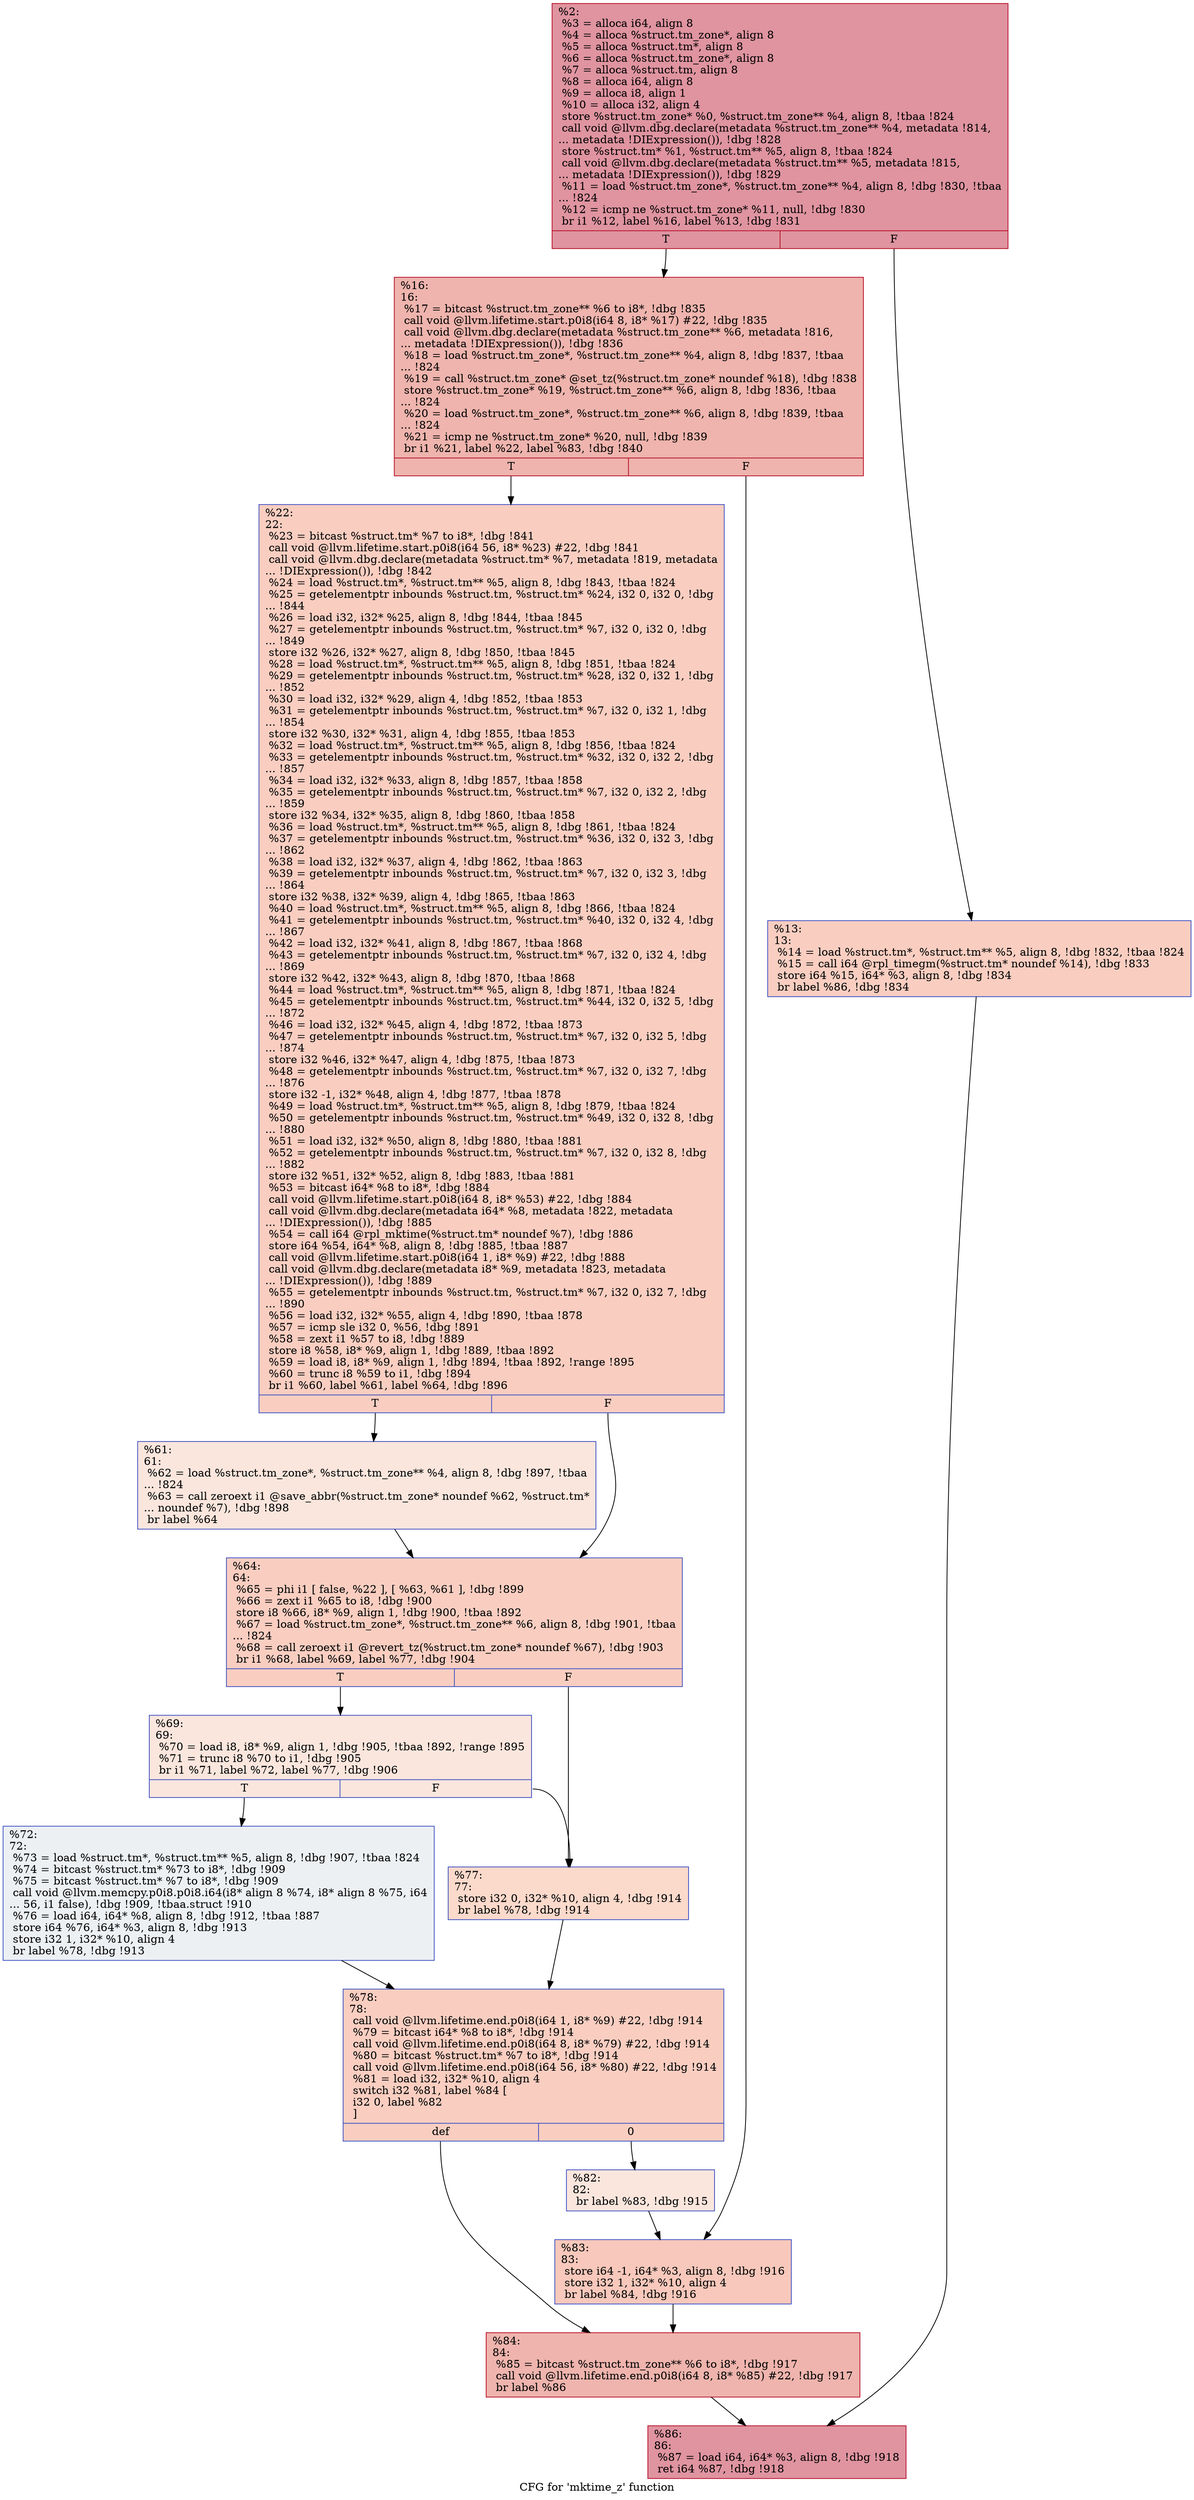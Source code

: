 digraph "CFG for 'mktime_z' function" {
	label="CFG for 'mktime_z' function";

	Node0x2704100 [shape=record,color="#b70d28ff", style=filled, fillcolor="#b70d2870",label="{%2:\l  %3 = alloca i64, align 8\l  %4 = alloca %struct.tm_zone*, align 8\l  %5 = alloca %struct.tm*, align 8\l  %6 = alloca %struct.tm_zone*, align 8\l  %7 = alloca %struct.tm, align 8\l  %8 = alloca i64, align 8\l  %9 = alloca i8, align 1\l  %10 = alloca i32, align 4\l  store %struct.tm_zone* %0, %struct.tm_zone** %4, align 8, !tbaa !824\l  call void @llvm.dbg.declare(metadata %struct.tm_zone** %4, metadata !814,\l... metadata !DIExpression()), !dbg !828\l  store %struct.tm* %1, %struct.tm** %5, align 8, !tbaa !824\l  call void @llvm.dbg.declare(metadata %struct.tm** %5, metadata !815,\l... metadata !DIExpression()), !dbg !829\l  %11 = load %struct.tm_zone*, %struct.tm_zone** %4, align 8, !dbg !830, !tbaa\l... !824\l  %12 = icmp ne %struct.tm_zone* %11, null, !dbg !830\l  br i1 %12, label %16, label %13, !dbg !831\l|{<s0>T|<s1>F}}"];
	Node0x2704100:s0 -> Node0x2704440;
	Node0x2704100:s1 -> Node0x27043f0;
	Node0x27043f0 [shape=record,color="#3d50c3ff", style=filled, fillcolor="#f2907270",label="{%13:\l13:                                               \l  %14 = load %struct.tm*, %struct.tm** %5, align 8, !dbg !832, !tbaa !824\l  %15 = call i64 @rpl_timegm(%struct.tm* noundef %14), !dbg !833\l  store i64 %15, i64* %3, align 8, !dbg !834\l  br label %86, !dbg !834\l}"];
	Node0x27043f0 -> Node0x27047b0;
	Node0x2704440 [shape=record,color="#b70d28ff", style=filled, fillcolor="#d8564670",label="{%16:\l16:                                               \l  %17 = bitcast %struct.tm_zone** %6 to i8*, !dbg !835\l  call void @llvm.lifetime.start.p0i8(i64 8, i8* %17) #22, !dbg !835\l  call void @llvm.dbg.declare(metadata %struct.tm_zone** %6, metadata !816,\l... metadata !DIExpression()), !dbg !836\l  %18 = load %struct.tm_zone*, %struct.tm_zone** %4, align 8, !dbg !837, !tbaa\l... !824\l  %19 = call %struct.tm_zone* @set_tz(%struct.tm_zone* noundef %18), !dbg !838\l  store %struct.tm_zone* %19, %struct.tm_zone** %6, align 8, !dbg !836, !tbaa\l... !824\l  %20 = load %struct.tm_zone*, %struct.tm_zone** %6, align 8, !dbg !839, !tbaa\l... !824\l  %21 = icmp ne %struct.tm_zone* %20, null, !dbg !839\l  br i1 %21, label %22, label %83, !dbg !840\l|{<s0>T|<s1>F}}"];
	Node0x2704440:s0 -> Node0x2704490;
	Node0x2704440:s1 -> Node0x2704710;
	Node0x2704490 [shape=record,color="#3d50c3ff", style=filled, fillcolor="#f2907270",label="{%22:\l22:                                               \l  %23 = bitcast %struct.tm* %7 to i8*, !dbg !841\l  call void @llvm.lifetime.start.p0i8(i64 56, i8* %23) #22, !dbg !841\l  call void @llvm.dbg.declare(metadata %struct.tm* %7, metadata !819, metadata\l... !DIExpression()), !dbg !842\l  %24 = load %struct.tm*, %struct.tm** %5, align 8, !dbg !843, !tbaa !824\l  %25 = getelementptr inbounds %struct.tm, %struct.tm* %24, i32 0, i32 0, !dbg\l... !844\l  %26 = load i32, i32* %25, align 8, !dbg !844, !tbaa !845\l  %27 = getelementptr inbounds %struct.tm, %struct.tm* %7, i32 0, i32 0, !dbg\l... !849\l  store i32 %26, i32* %27, align 8, !dbg !850, !tbaa !845\l  %28 = load %struct.tm*, %struct.tm** %5, align 8, !dbg !851, !tbaa !824\l  %29 = getelementptr inbounds %struct.tm, %struct.tm* %28, i32 0, i32 1, !dbg\l... !852\l  %30 = load i32, i32* %29, align 4, !dbg !852, !tbaa !853\l  %31 = getelementptr inbounds %struct.tm, %struct.tm* %7, i32 0, i32 1, !dbg\l... !854\l  store i32 %30, i32* %31, align 4, !dbg !855, !tbaa !853\l  %32 = load %struct.tm*, %struct.tm** %5, align 8, !dbg !856, !tbaa !824\l  %33 = getelementptr inbounds %struct.tm, %struct.tm* %32, i32 0, i32 2, !dbg\l... !857\l  %34 = load i32, i32* %33, align 8, !dbg !857, !tbaa !858\l  %35 = getelementptr inbounds %struct.tm, %struct.tm* %7, i32 0, i32 2, !dbg\l... !859\l  store i32 %34, i32* %35, align 8, !dbg !860, !tbaa !858\l  %36 = load %struct.tm*, %struct.tm** %5, align 8, !dbg !861, !tbaa !824\l  %37 = getelementptr inbounds %struct.tm, %struct.tm* %36, i32 0, i32 3, !dbg\l... !862\l  %38 = load i32, i32* %37, align 4, !dbg !862, !tbaa !863\l  %39 = getelementptr inbounds %struct.tm, %struct.tm* %7, i32 0, i32 3, !dbg\l... !864\l  store i32 %38, i32* %39, align 4, !dbg !865, !tbaa !863\l  %40 = load %struct.tm*, %struct.tm** %5, align 8, !dbg !866, !tbaa !824\l  %41 = getelementptr inbounds %struct.tm, %struct.tm* %40, i32 0, i32 4, !dbg\l... !867\l  %42 = load i32, i32* %41, align 8, !dbg !867, !tbaa !868\l  %43 = getelementptr inbounds %struct.tm, %struct.tm* %7, i32 0, i32 4, !dbg\l... !869\l  store i32 %42, i32* %43, align 8, !dbg !870, !tbaa !868\l  %44 = load %struct.tm*, %struct.tm** %5, align 8, !dbg !871, !tbaa !824\l  %45 = getelementptr inbounds %struct.tm, %struct.tm* %44, i32 0, i32 5, !dbg\l... !872\l  %46 = load i32, i32* %45, align 4, !dbg !872, !tbaa !873\l  %47 = getelementptr inbounds %struct.tm, %struct.tm* %7, i32 0, i32 5, !dbg\l... !874\l  store i32 %46, i32* %47, align 4, !dbg !875, !tbaa !873\l  %48 = getelementptr inbounds %struct.tm, %struct.tm* %7, i32 0, i32 7, !dbg\l... !876\l  store i32 -1, i32* %48, align 4, !dbg !877, !tbaa !878\l  %49 = load %struct.tm*, %struct.tm** %5, align 8, !dbg !879, !tbaa !824\l  %50 = getelementptr inbounds %struct.tm, %struct.tm* %49, i32 0, i32 8, !dbg\l... !880\l  %51 = load i32, i32* %50, align 8, !dbg !880, !tbaa !881\l  %52 = getelementptr inbounds %struct.tm, %struct.tm* %7, i32 0, i32 8, !dbg\l... !882\l  store i32 %51, i32* %52, align 8, !dbg !883, !tbaa !881\l  %53 = bitcast i64* %8 to i8*, !dbg !884\l  call void @llvm.lifetime.start.p0i8(i64 8, i8* %53) #22, !dbg !884\l  call void @llvm.dbg.declare(metadata i64* %8, metadata !822, metadata\l... !DIExpression()), !dbg !885\l  %54 = call i64 @rpl_mktime(%struct.tm* noundef %7), !dbg !886\l  store i64 %54, i64* %8, align 8, !dbg !885, !tbaa !887\l  call void @llvm.lifetime.start.p0i8(i64 1, i8* %9) #22, !dbg !888\l  call void @llvm.dbg.declare(metadata i8* %9, metadata !823, metadata\l... !DIExpression()), !dbg !889\l  %55 = getelementptr inbounds %struct.tm, %struct.tm* %7, i32 0, i32 7, !dbg\l... !890\l  %56 = load i32, i32* %55, align 4, !dbg !890, !tbaa !878\l  %57 = icmp sle i32 0, %56, !dbg !891\l  %58 = zext i1 %57 to i8, !dbg !889\l  store i8 %58, i8* %9, align 1, !dbg !889, !tbaa !892\l  %59 = load i8, i8* %9, align 1, !dbg !894, !tbaa !892, !range !895\l  %60 = trunc i8 %59 to i1, !dbg !894\l  br i1 %60, label %61, label %64, !dbg !896\l|{<s0>T|<s1>F}}"];
	Node0x2704490:s0 -> Node0x27044e0;
	Node0x2704490:s1 -> Node0x2704530;
	Node0x27044e0 [shape=record,color="#3d50c3ff", style=filled, fillcolor="#f3c7b170",label="{%61:\l61:                                               \l  %62 = load %struct.tm_zone*, %struct.tm_zone** %4, align 8, !dbg !897, !tbaa\l... !824\l  %63 = call zeroext i1 @save_abbr(%struct.tm_zone* noundef %62, %struct.tm*\l... noundef %7), !dbg !898\l  br label %64\l}"];
	Node0x27044e0 -> Node0x2704530;
	Node0x2704530 [shape=record,color="#3d50c3ff", style=filled, fillcolor="#f2907270",label="{%64:\l64:                                               \l  %65 = phi i1 [ false, %22 ], [ %63, %61 ], !dbg !899\l  %66 = zext i1 %65 to i8, !dbg !900\l  store i8 %66, i8* %9, align 1, !dbg !900, !tbaa !892\l  %67 = load %struct.tm_zone*, %struct.tm_zone** %6, align 8, !dbg !901, !tbaa\l... !824\l  %68 = call zeroext i1 @revert_tz(%struct.tm_zone* noundef %67), !dbg !903\l  br i1 %68, label %69, label %77, !dbg !904\l|{<s0>T|<s1>F}}"];
	Node0x2704530:s0 -> Node0x2704580;
	Node0x2704530:s1 -> Node0x2704620;
	Node0x2704580 [shape=record,color="#3d50c3ff", style=filled, fillcolor="#f3c7b170",label="{%69:\l69:                                               \l  %70 = load i8, i8* %9, align 1, !dbg !905, !tbaa !892, !range !895\l  %71 = trunc i8 %70 to i1, !dbg !905\l  br i1 %71, label %72, label %77, !dbg !906\l|{<s0>T|<s1>F}}"];
	Node0x2704580:s0 -> Node0x27045d0;
	Node0x2704580:s1 -> Node0x2704620;
	Node0x27045d0 [shape=record,color="#3d50c3ff", style=filled, fillcolor="#d6dce470",label="{%72:\l72:                                               \l  %73 = load %struct.tm*, %struct.tm** %5, align 8, !dbg !907, !tbaa !824\l  %74 = bitcast %struct.tm* %73 to i8*, !dbg !909\l  %75 = bitcast %struct.tm* %7 to i8*, !dbg !909\l  call void @llvm.memcpy.p0i8.p0i8.i64(i8* align 8 %74, i8* align 8 %75, i64\l... 56, i1 false), !dbg !909, !tbaa.struct !910\l  %76 = load i64, i64* %8, align 8, !dbg !912, !tbaa !887\l  store i64 %76, i64* %3, align 8, !dbg !913\l  store i32 1, i32* %10, align 4\l  br label %78, !dbg !913\l}"];
	Node0x27045d0 -> Node0x2704670;
	Node0x2704620 [shape=record,color="#3d50c3ff", style=filled, fillcolor="#f7a88970",label="{%77:\l77:                                               \l  store i32 0, i32* %10, align 4, !dbg !914\l  br label %78, !dbg !914\l}"];
	Node0x2704620 -> Node0x2704670;
	Node0x2704670 [shape=record,color="#3d50c3ff", style=filled, fillcolor="#f2907270",label="{%78:\l78:                                               \l  call void @llvm.lifetime.end.p0i8(i64 1, i8* %9) #22, !dbg !914\l  %79 = bitcast i64* %8 to i8*, !dbg !914\l  call void @llvm.lifetime.end.p0i8(i64 8, i8* %79) #22, !dbg !914\l  %80 = bitcast %struct.tm* %7 to i8*, !dbg !914\l  call void @llvm.lifetime.end.p0i8(i64 56, i8* %80) #22, !dbg !914\l  %81 = load i32, i32* %10, align 4\l  switch i32 %81, label %84 [\l    i32 0, label %82\l  ]\l|{<s0>def|<s1>0}}"];
	Node0x2704670:s0 -> Node0x2704760;
	Node0x2704670:s1 -> Node0x27046c0;
	Node0x27046c0 [shape=record,color="#3d50c3ff", style=filled, fillcolor="#f3c7b170",label="{%82:\l82:                                               \l  br label %83, !dbg !915\l}"];
	Node0x27046c0 -> Node0x2704710;
	Node0x2704710 [shape=record,color="#3d50c3ff", style=filled, fillcolor="#ed836670",label="{%83:\l83:                                               \l  store i64 -1, i64* %3, align 8, !dbg !916\l  store i32 1, i32* %10, align 4\l  br label %84, !dbg !916\l}"];
	Node0x2704710 -> Node0x2704760;
	Node0x2704760 [shape=record,color="#b70d28ff", style=filled, fillcolor="#d8564670",label="{%84:\l84:                                               \l  %85 = bitcast %struct.tm_zone** %6 to i8*, !dbg !917\l  call void @llvm.lifetime.end.p0i8(i64 8, i8* %85) #22, !dbg !917\l  br label %86\l}"];
	Node0x2704760 -> Node0x27047b0;
	Node0x27047b0 [shape=record,color="#b70d28ff", style=filled, fillcolor="#b70d2870",label="{%86:\l86:                                               \l  %87 = load i64, i64* %3, align 8, !dbg !918\l  ret i64 %87, !dbg !918\l}"];
}
